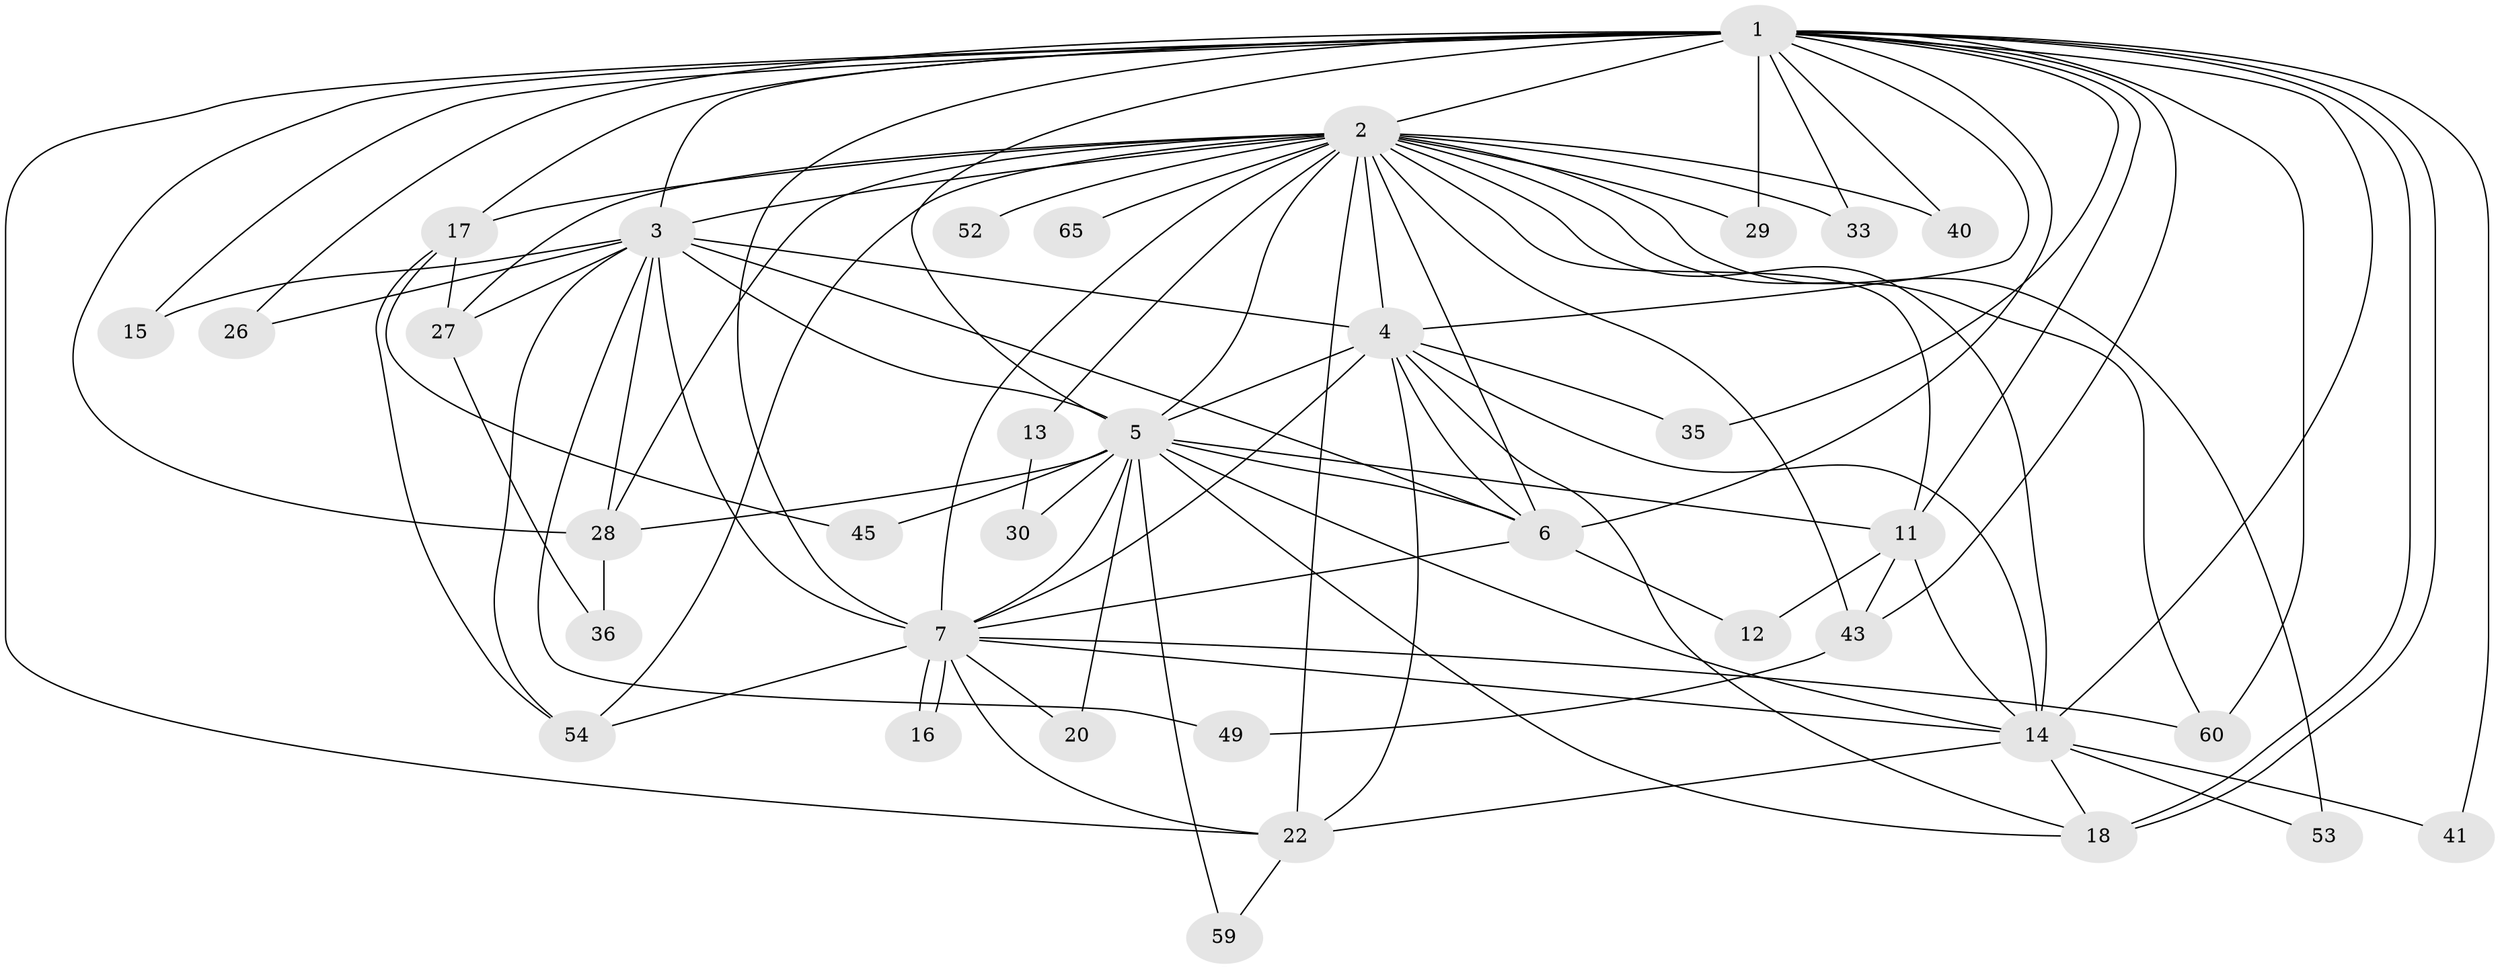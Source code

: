// original degree distribution, {28: 0.010869565217391304, 16: 0.021739130434782608, 19: 0.010869565217391304, 26: 0.010869565217391304, 15: 0.010869565217391304, 17: 0.021739130434782608, 18: 0.021739130434782608, 6: 0.05434782608695652, 2: 0.5760869565217391, 3: 0.13043478260869565, 7: 0.021739130434782608, 4: 0.08695652173913043, 5: 0.021739130434782608}
// Generated by graph-tools (version 1.1) at 2025/17/03/04/25 18:17:32]
// undirected, 36 vertices, 94 edges
graph export_dot {
graph [start="1"]
  node [color=gray90,style=filled];
  1 [super="+8+19"];
  2 [super="+9+25"];
  3;
  4 [super="+39+34"];
  5 [super="+38+76+55+37"];
  6 [super="+31+24+74"];
  7;
  11 [super="+80+81+84"];
  12;
  13;
  14 [super="+72+87+44+23"];
  15;
  16;
  17 [super="+42"];
  18 [super="+50+58"];
  20;
  22 [super="+46"];
  26;
  27;
  28 [super="+82+68+47"];
  29;
  30;
  33;
  35;
  36;
  40;
  41;
  43 [super="+79+92"];
  45;
  49;
  52;
  53;
  54 [super="+62"];
  59;
  60 [super="+63"];
  65;
  1 -- 2 [weight=8];
  1 -- 3 [weight=2];
  1 -- 4 [weight=3];
  1 -- 5 [weight=3];
  1 -- 6 [weight=3];
  1 -- 7 [weight=2];
  1 -- 11 [weight=2];
  1 -- 14 [weight=2];
  1 -- 15;
  1 -- 18 [weight=2];
  1 -- 18;
  1 -- 26;
  1 -- 29;
  1 -- 33;
  1 -- 35;
  1 -- 40;
  1 -- 41;
  1 -- 28;
  1 -- 17 [weight=2];
  1 -- 22 [weight=2];
  1 -- 43 [weight=3];
  1 -- 60 [weight=2];
  2 -- 3 [weight=4];
  2 -- 4 [weight=6];
  2 -- 5 [weight=5];
  2 -- 6 [weight=6];
  2 -- 7 [weight=3];
  2 -- 28;
  2 -- 29;
  2 -- 33;
  2 -- 43;
  2 -- 65;
  2 -- 11;
  2 -- 13;
  2 -- 14 [weight=2];
  2 -- 17;
  2 -- 22;
  2 -- 27;
  2 -- 40;
  2 -- 52 [weight=2];
  2 -- 53;
  2 -- 54;
  2 -- 60;
  3 -- 4;
  3 -- 5;
  3 -- 6;
  3 -- 7;
  3 -- 15;
  3 -- 26;
  3 -- 27;
  3 -- 49;
  3 -- 54;
  3 -- 28;
  4 -- 5 [weight=3];
  4 -- 6 [weight=2];
  4 -- 7 [weight=2];
  4 -- 22 [weight=2];
  4 -- 35;
  4 -- 18;
  4 -- 14 [weight=3];
  5 -- 6 [weight=2];
  5 -- 7;
  5 -- 20;
  5 -- 28 [weight=2];
  5 -- 30;
  5 -- 45;
  5 -- 59;
  5 -- 11;
  5 -- 18;
  5 -- 14;
  6 -- 7;
  6 -- 12;
  7 -- 16;
  7 -- 16;
  7 -- 20;
  7 -- 54;
  7 -- 60;
  7 -- 22;
  7 -- 14;
  11 -- 12;
  11 -- 43;
  11 -- 14;
  13 -- 30;
  14 -- 22;
  14 -- 18;
  14 -- 53;
  14 -- 41;
  17 -- 27;
  17 -- 45;
  17 -- 54;
  22 -- 59;
  27 -- 36;
  28 -- 36;
  43 -- 49;
}

